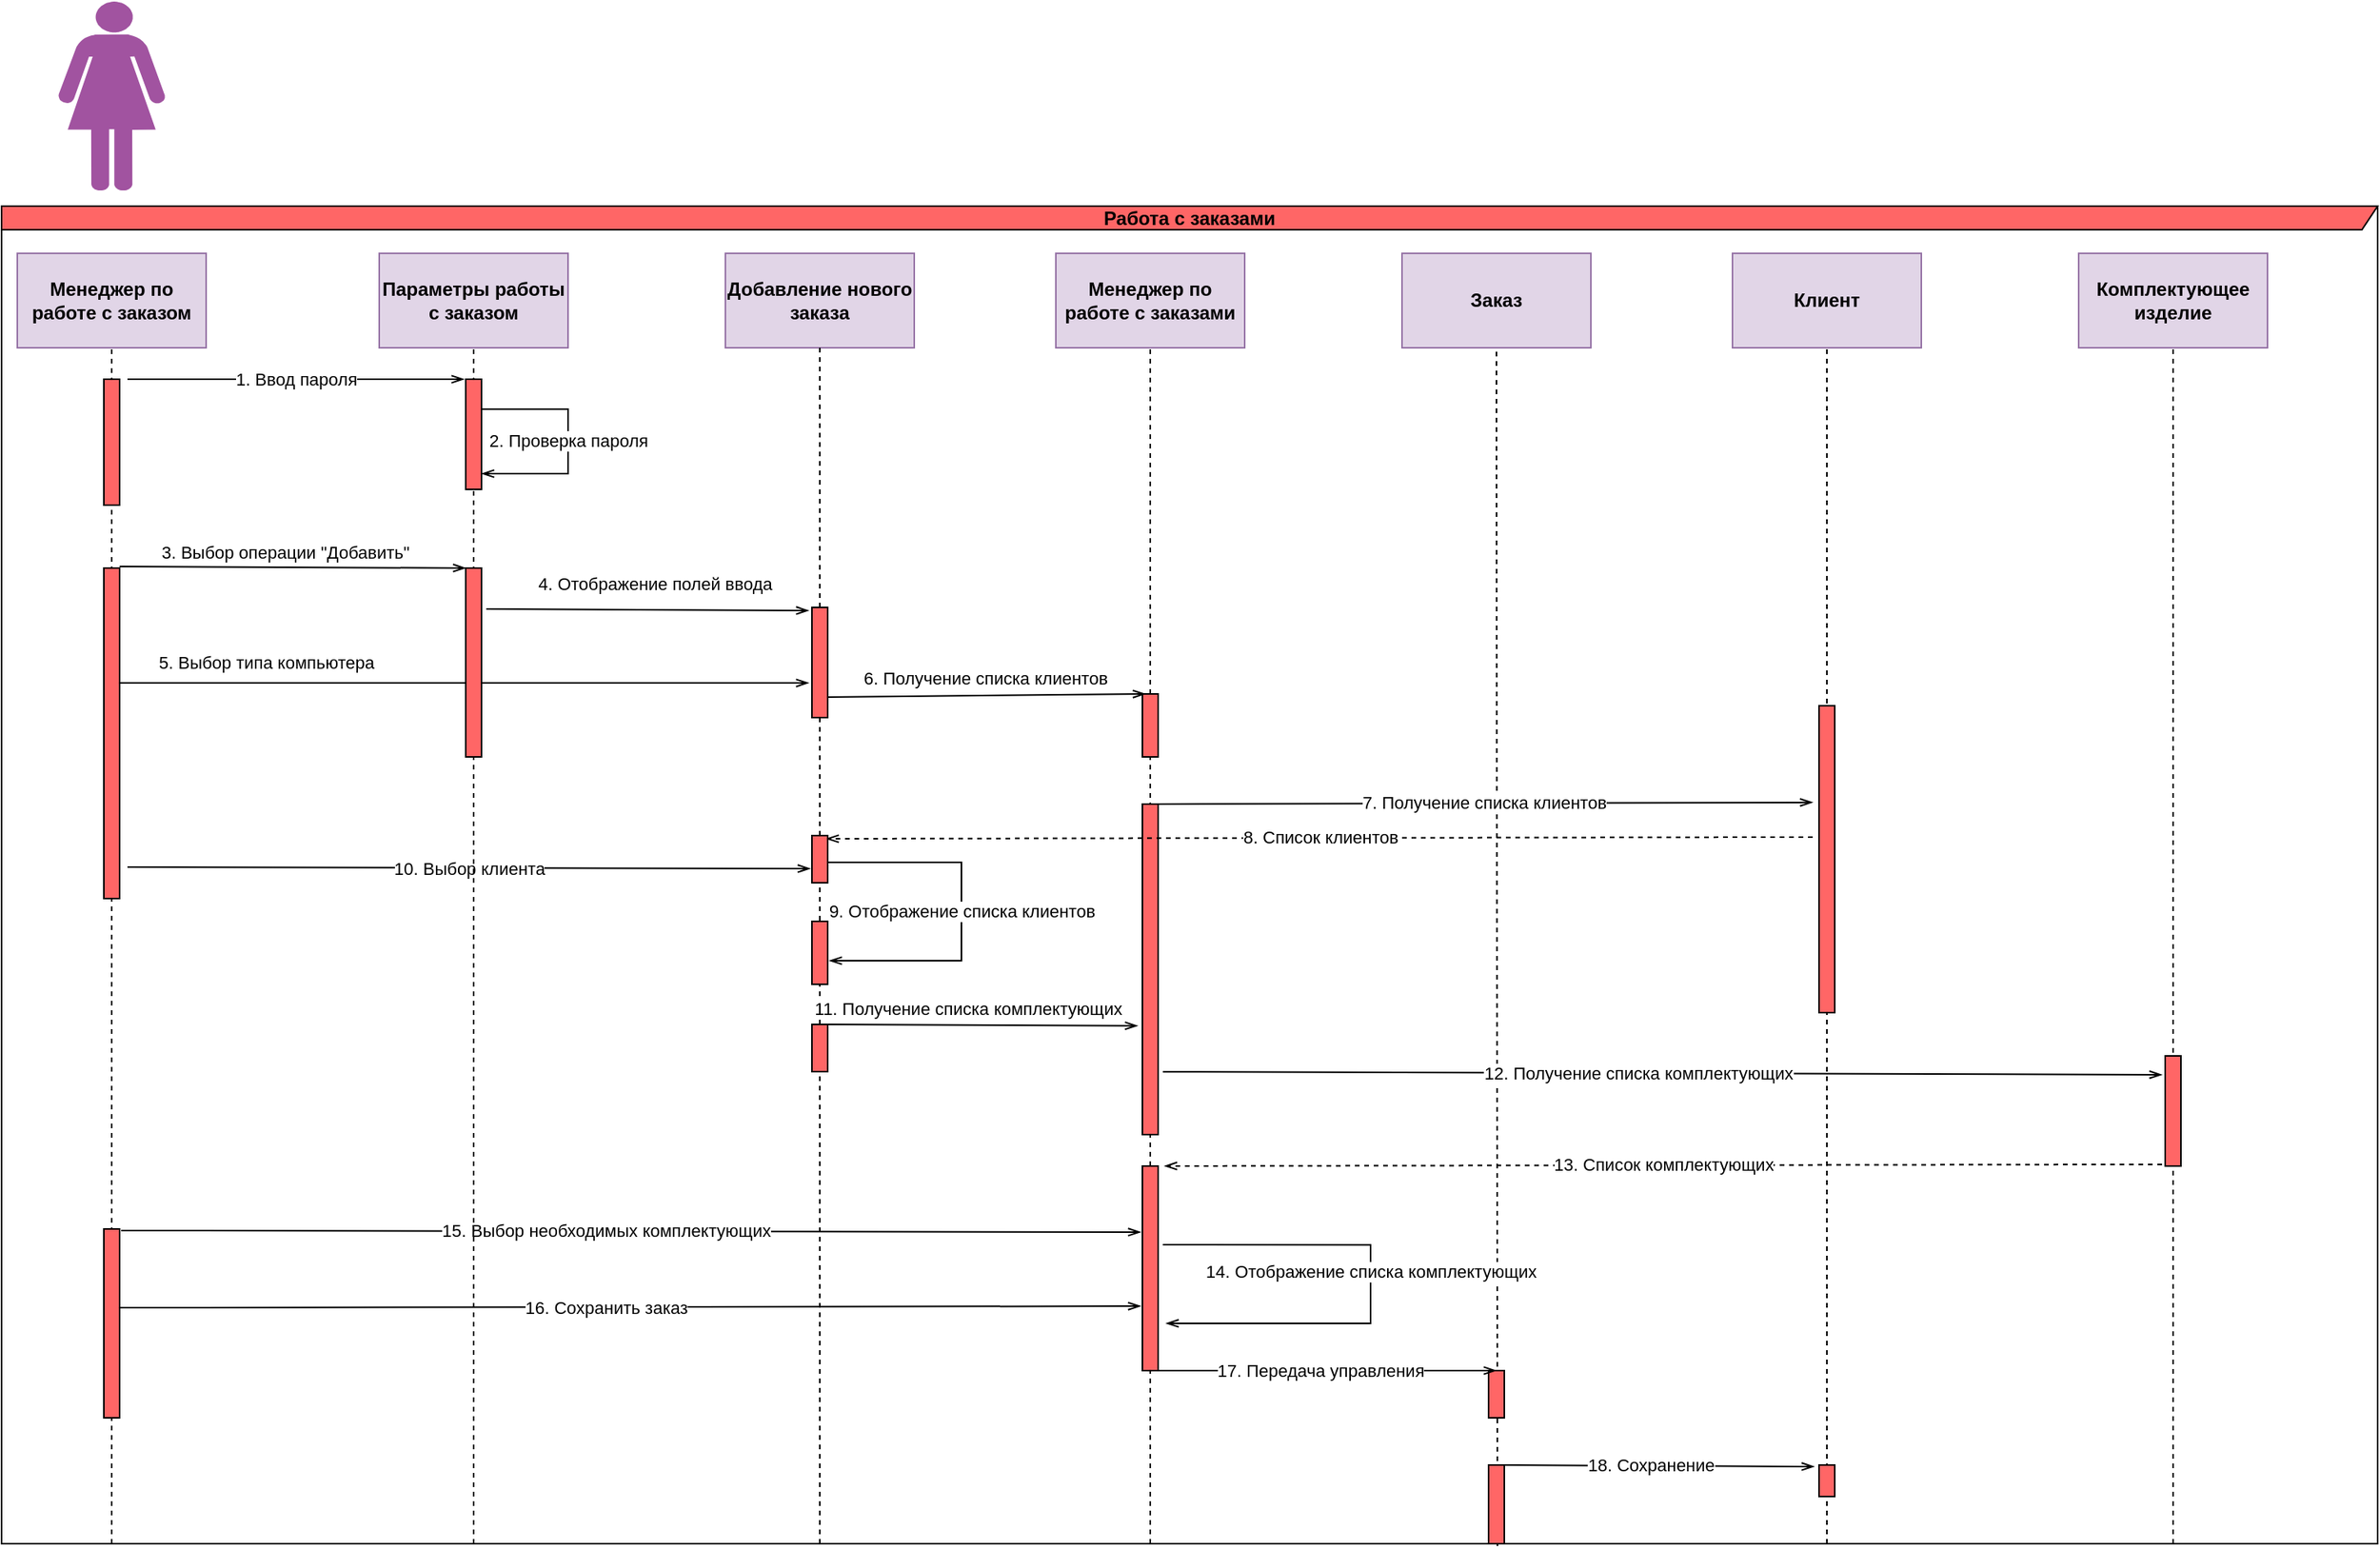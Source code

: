 <mxfile version="20.4.1" type="device"><diagram id="1GWQr3JWKTRiYV6C4vQl" name="�������� 1"><mxGraphModel dx="1406" dy="1946" grid="1" gridSize="10" guides="1" tooltips="1" connect="1" arrows="1" fold="1" page="1" pageScale="1" pageWidth="827" pageHeight="1169" math="0" shadow="0"><root><mxCell id="0"/><mxCell id="1" parent="0"/><mxCell id="h_8c_Pmkl-0vIUhuywOS-64" value="" style="endArrow=none;dashed=1;html=1;rounded=0;shadow=0;entryX=0.5;entryY=1;entryDx=0;entryDy=0;" parent="1" target="h_8c_Pmkl-0vIUhuywOS-3" edge="1"><mxGeometry width="50" height="50" relative="1" as="geometry"><mxPoint x="1480" y="940" as="sourcePoint"/><mxPoint x="1290" y="440" as="targetPoint"/></mxGeometry></mxCell><mxCell id="h_8c_Pmkl-0vIUhuywOS-63" value="" style="endArrow=none;dashed=1;html=1;rounded=0;shadow=0;entryX=0.5;entryY=1;entryDx=0;entryDy=0;" parent="1" target="h_8c_Pmkl-0vIUhuywOS-4" edge="1"><mxGeometry width="50" height="50" relative="1" as="geometry"><mxPoint x="1260" y="940" as="sourcePoint"/><mxPoint x="1170" y="280" as="targetPoint"/></mxGeometry></mxCell><mxCell id="h_8c_Pmkl-0vIUhuywOS-62" value="" style="endArrow=none;dashed=1;html=1;rounded=0;shadow=0;entryX=0.5;entryY=1;entryDx=0;entryDy=0;exitX=0.565;exitY=1.029;exitDx=0;exitDy=0;exitPerimeter=0;" parent="1" source="h_8c_Pmkl-0vIUhuywOS-34" target="h_8c_Pmkl-0vIUhuywOS-5" edge="1"><mxGeometry width="50" height="50" relative="1" as="geometry"><mxPoint x="1040" y="940" as="sourcePoint"/><mxPoint x="1170" y="390" as="targetPoint"/></mxGeometry></mxCell><mxCell id="h_8c_Pmkl-0vIUhuywOS-61" value="" style="endArrow=none;dashed=1;html=1;rounded=0;shadow=0;entryX=0.5;entryY=1;entryDx=0;entryDy=0;" parent="1" target="h_8c_Pmkl-0vIUhuywOS-6" edge="1"><mxGeometry width="50" height="50" relative="1" as="geometry"><mxPoint x="830" y="940" as="sourcePoint"/><mxPoint x="870" y="390" as="targetPoint"/></mxGeometry></mxCell><mxCell id="h_8c_Pmkl-0vIUhuywOS-58" value="" style="endArrow=none;dashed=1;html=1;rounded=0;shadow=0;entryX=0.5;entryY=1;entryDx=0;entryDy=0;startArrow=none;" parent="1" source="h_8c_Pmkl-0vIUhuywOS-30" target="h_8c_Pmkl-0vIUhuywOS-27" edge="1"><mxGeometry width="50" height="50" relative="1" as="geometry"><mxPoint x="620" y="940" as="sourcePoint"/><mxPoint x="620" y="415" as="targetPoint"/></mxGeometry></mxCell><mxCell id="h_8c_Pmkl-0vIUhuywOS-2" value="&lt;b&gt;Менеджер по работе с заказом&lt;/b&gt;" style="rounded=0;whiteSpace=wrap;html=1;fillColor=#e1d5e7;strokeColor=#9673a6;" parent="1" vertex="1"><mxGeometry x="110" y="120" width="120" height="60" as="geometry"/></mxCell><mxCell id="h_8c_Pmkl-0vIUhuywOS-3" value="&lt;b&gt;Комплектующее изделие&lt;/b&gt;" style="rounded=0;whiteSpace=wrap;html=1;fillColor=#e1d5e7;strokeColor=#9673a6;" parent="1" vertex="1"><mxGeometry x="1420" y="120" width="120" height="60" as="geometry"/></mxCell><mxCell id="h_8c_Pmkl-0vIUhuywOS-4" value="&lt;b&gt;Клиент&lt;/b&gt;" style="rounded=0;whiteSpace=wrap;html=1;fillColor=#e1d5e7;strokeColor=#9673a6;" parent="1" vertex="1"><mxGeometry x="1200" y="120" width="120" height="60" as="geometry"/></mxCell><mxCell id="h_8c_Pmkl-0vIUhuywOS-5" value="&lt;b&gt;Заказ&lt;/b&gt;" style="rounded=0;whiteSpace=wrap;html=1;fillColor=#e1d5e7;strokeColor=#9673a6;" parent="1" vertex="1"><mxGeometry x="990" y="120" width="120" height="60" as="geometry"/></mxCell><mxCell id="h_8c_Pmkl-0vIUhuywOS-6" value="&lt;b&gt;Менеджер по работе с заказами&lt;/b&gt;" style="rounded=0;whiteSpace=wrap;html=1;fillColor=#e1d5e7;strokeColor=#9673a6;" parent="1" vertex="1"><mxGeometry x="770" y="120" width="120" height="60" as="geometry"/></mxCell><mxCell id="h_8c_Pmkl-0vIUhuywOS-7" value="&lt;b&gt;Параметры работы с заказом&lt;/b&gt;" style="rounded=0;whiteSpace=wrap;html=1;fillColor=#e1d5e7;strokeColor=#9673a6;" parent="1" vertex="1"><mxGeometry x="340" y="120" width="120" height="60" as="geometry"/></mxCell><mxCell id="h_8c_Pmkl-0vIUhuywOS-8" value="&lt;b&gt;Добавление нового заказа&lt;/b&gt;" style="rounded=0;whiteSpace=wrap;html=1;fillColor=#e1d5e7;strokeColor=#9673a6;" parent="1" vertex="1"><mxGeometry x="560" y="120" width="120" height="60" as="geometry"/></mxCell><mxCell id="h_8c_Pmkl-0vIUhuywOS-15" value="1. Ввод пароля" style="endArrow=openThin;endFill=0;html=1;rounded=0;entryX=-0.1;entryY=0;entryDx=0;entryDy=0;entryPerimeter=0;" parent="1" target="h_8c_Pmkl-0vIUhuywOS-12" edge="1"><mxGeometry width="160" relative="1" as="geometry"><mxPoint x="180" y="200" as="sourcePoint"/><mxPoint x="390" y="200" as="targetPoint"/></mxGeometry></mxCell><mxCell id="h_8c_Pmkl-0vIUhuywOS-16" value="3. Выбор операции &quot;Добавить&quot;" style="endArrow=openThin;endFill=0;html=1;rounded=0;" parent="1" target="h_8c_Pmkl-0vIUhuywOS-14" edge="1"><mxGeometry x="-0.046" y="9" width="160" relative="1" as="geometry"><mxPoint x="175" y="319" as="sourcePoint"/><mxPoint x="380" y="320" as="targetPoint"/><mxPoint as="offset"/></mxGeometry></mxCell><mxCell id="h_8c_Pmkl-0vIUhuywOS-17" value="2. Проверка пароля" style="endArrow=openThin;endFill=0;html=1;rounded=0;edgeStyle=orthogonalEdgeStyle;exitX=0.9;exitY=0.271;exitDx=0;exitDy=0;exitPerimeter=0;" parent="1" source="h_8c_Pmkl-0vIUhuywOS-12" target="h_8c_Pmkl-0vIUhuywOS-12" edge="1"><mxGeometry width="160" relative="1" as="geometry"><mxPoint x="414" y="220" as="sourcePoint"/><mxPoint x="624" y="220" as="targetPoint"/><Array as="points"><mxPoint x="460" y="219"/><mxPoint x="460" y="260"/></Array></mxGeometry></mxCell><mxCell id="h_8c_Pmkl-0vIUhuywOS-19" value="4. Отображение полей ввода" style="endArrow=openThin;endFill=0;html=1;rounded=0;entryX=-0.2;entryY=0.029;entryDx=0;entryDy=0;entryPerimeter=0;exitX=1.3;exitY=0.217;exitDx=0;exitDy=0;exitPerimeter=0;" parent="1" source="h_8c_Pmkl-0vIUhuywOS-14" target="h_8c_Pmkl-0vIUhuywOS-18" edge="1"><mxGeometry x="0.041" y="17" width="160" relative="1" as="geometry"><mxPoint x="411" y="345" as="sourcePoint"/><mxPoint x="625" y="345" as="targetPoint"/><mxPoint as="offset"/></mxGeometry></mxCell><mxCell id="h_8c_Pmkl-0vIUhuywOS-20" value="5. Выбор типа компьютера" style="endArrow=openThin;endFill=0;html=1;rounded=0;entryX=-0.2;entryY=0.686;entryDx=0;entryDy=0;entryPerimeter=0;" parent="1" source="h_8c_Pmkl-0vIUhuywOS-13" target="h_8c_Pmkl-0vIUhuywOS-18" edge="1"><mxGeometry x="-0.576" y="13" width="160" relative="1" as="geometry"><mxPoint x="240" y="390" as="sourcePoint"/><mxPoint x="610" y="390" as="targetPoint"/><mxPoint as="offset"/></mxGeometry></mxCell><mxCell id="h_8c_Pmkl-0vIUhuywOS-21" value="" style="html=1;points=[];perimeter=orthogonalPerimeter;fillColor=#FF6666;" parent="1" vertex="1"><mxGeometry x="825" y="400" width="10" height="40" as="geometry"/></mxCell><mxCell id="h_8c_Pmkl-0vIUhuywOS-22" value="6. Получение списка клиентов" style="endArrow=openThin;endFill=0;html=1;rounded=0;exitX=0.9;exitY=0.814;exitDx=0;exitDy=0;exitPerimeter=0;entryX=0.2;entryY=0;entryDx=0;entryDy=0;entryPerimeter=0;" parent="1" source="h_8c_Pmkl-0vIUhuywOS-18" target="h_8c_Pmkl-0vIUhuywOS-21" edge="1"><mxGeometry x="-0.004" y="11" width="160" relative="1" as="geometry"><mxPoint x="600" y="379.5" as="sourcePoint"/><mxPoint x="820" y="400" as="targetPoint"/><mxPoint as="offset"/></mxGeometry></mxCell><mxCell id="h_8c_Pmkl-0vIUhuywOS-24" value="" style="html=1;points=[];perimeter=orthogonalPerimeter;fillColor=#FF6666;" parent="1" vertex="1"><mxGeometry x="825" y="470" width="10" height="210" as="geometry"/></mxCell><mxCell id="h_8c_Pmkl-0vIUhuywOS-25" value="" style="html=1;points=[];perimeter=orthogonalPerimeter;fillColor=#FF6666;" parent="1" vertex="1"><mxGeometry x="1255" y="407.5" width="10" height="195" as="geometry"/></mxCell><mxCell id="h_8c_Pmkl-0vIUhuywOS-26" value="7. Получение списка клиентов" style="endArrow=openThin;endFill=0;html=1;rounded=0;exitX=0.8;exitY=0;exitDx=0;exitDy=0;exitPerimeter=0;entryX=-0.4;entryY=0.315;entryDx=0;entryDy=0;entryPerimeter=0;" parent="1" source="h_8c_Pmkl-0vIUhuywOS-24" target="h_8c_Pmkl-0vIUhuywOS-25" edge="1"><mxGeometry width="160" relative="1" as="geometry"><mxPoint x="835" y="481.98" as="sourcePoint"/><mxPoint x="1250" y="470" as="targetPoint"/></mxGeometry></mxCell><mxCell id="h_8c_Pmkl-0vIUhuywOS-29" value="" style="html=1;points=[];perimeter=orthogonalPerimeter;fillColor=#FF6666;" parent="1" vertex="1"><mxGeometry x="615" y="544.5" width="10" height="40" as="geometry"/></mxCell><mxCell id="h_8c_Pmkl-0vIUhuywOS-33" value="" style="html=1;points=[];perimeter=orthogonalPerimeter;fillColor=#FF6666;" parent="1" vertex="1"><mxGeometry x="825" y="700" width="10" height="130" as="geometry"/></mxCell><mxCell id="h_8c_Pmkl-0vIUhuywOS-34" value="" style="html=1;points=[];perimeter=orthogonalPerimeter;fillColor=#FF6666;" parent="1" vertex="1"><mxGeometry x="1045" y="890" width="10" height="50" as="geometry"/></mxCell><mxCell id="h_8c_Pmkl-0vIUhuywOS-35" value="" style="html=1;points=[];perimeter=orthogonalPerimeter;fillColor=#FF6666;" parent="1" vertex="1"><mxGeometry x="1045" y="830" width="10" height="30" as="geometry"/></mxCell><mxCell id="h_8c_Pmkl-0vIUhuywOS-38" value="" style="html=1;points=[];perimeter=orthogonalPerimeter;fillColor=#FF6666;" parent="1" vertex="1"><mxGeometry x="1255" y="890" width="10" height="20" as="geometry"/></mxCell><mxCell id="h_8c_Pmkl-0vIUhuywOS-39" value="" style="html=1;points=[];perimeter=orthogonalPerimeter;fillColor=#FF6666;" parent="1" vertex="1"><mxGeometry x="1475" y="630" width="10" height="70" as="geometry"/></mxCell><mxCell id="h_8c_Pmkl-0vIUhuywOS-40" value="8. Список клиентов" style="endArrow=openThin;endFill=0;html=1;rounded=0;entryX=0.9;entryY=0.067;entryDx=0;entryDy=0;entryPerimeter=0;exitX=-0.4;exitY=0.428;exitDx=0;exitDy=0;exitPerimeter=0;dashed=1;" parent="1" source="h_8c_Pmkl-0vIUhuywOS-25" target="h_8c_Pmkl-0vIUhuywOS-27" edge="1"><mxGeometry width="160" relative="1" as="geometry"><mxPoint x="1250" y="492" as="sourcePoint"/><mxPoint x="1167" y="529" as="targetPoint"/></mxGeometry></mxCell><mxCell id="h_8c_Pmkl-0vIUhuywOS-42" value="9. Отображение списка клиентов" style="endArrow=openThin;endFill=0;html=1;rounded=0;exitX=1;exitY=0.567;exitDx=0;exitDy=0;exitPerimeter=0;edgeStyle=orthogonalEdgeStyle;entryX=1.1;entryY=0.625;entryDx=0;entryDy=0;entryPerimeter=0;" parent="1" source="h_8c_Pmkl-0vIUhuywOS-27" target="h_8c_Pmkl-0vIUhuywOS-29" edge="1"><mxGeometry width="160" relative="1" as="geometry"><mxPoint x="650" y="505.54" as="sourcePoint"/><mxPoint x="770" y="550" as="targetPoint"/><Array as="points"><mxPoint x="710" y="507"/><mxPoint x="710" y="570"/></Array></mxGeometry></mxCell><mxCell id="h_8c_Pmkl-0vIUhuywOS-43" value="10. Выбор клиента" style="endArrow=openThin;endFill=0;html=1;rounded=0;exitX=1.5;exitY=0.905;exitDx=0;exitDy=0;exitPerimeter=0;entryX=-0.1;entryY=0.7;entryDx=0;entryDy=0;entryPerimeter=0;" parent="1" source="h_8c_Pmkl-0vIUhuywOS-13" target="h_8c_Pmkl-0vIUhuywOS-27" edge="1"><mxGeometry width="160" relative="1" as="geometry"><mxPoint x="190" y="511.07" as="sourcePoint"/><mxPoint x="610" y="510" as="targetPoint"/></mxGeometry></mxCell><mxCell id="h_8c_Pmkl-0vIUhuywOS-44" value="11. Получение списка комплектующих" style="endArrow=openThin;endFill=0;html=1;rounded=0;exitX=1;exitY=0;exitDx=0;exitDy=0;exitPerimeter=0;entryX=-0.3;entryY=0.671;entryDx=0;entryDy=0;entryPerimeter=0;" parent="1" source="h_8c_Pmkl-0vIUhuywOS-30" target="h_8c_Pmkl-0vIUhuywOS-24" edge="1"><mxGeometry x="-0.101" y="10" width="160" relative="1" as="geometry"><mxPoint x="680" y="603.57" as="sourcePoint"/><mxPoint x="820" y="610" as="targetPoint"/><mxPoint as="offset"/></mxGeometry></mxCell><mxCell id="h_8c_Pmkl-0vIUhuywOS-45" value="12. Получение списка комплектующих" style="endArrow=openThin;endFill=0;html=1;rounded=0;exitX=1.3;exitY=0.81;exitDx=0;exitDy=0;exitPerimeter=0;entryX=-0.2;entryY=0.171;entryDx=0;entryDy=0;entryPerimeter=0;" parent="1" source="h_8c_Pmkl-0vIUhuywOS-24" target="h_8c_Pmkl-0vIUhuywOS-39" edge="1"><mxGeometry x="-0.048" width="160" relative="1" as="geometry"><mxPoint x="1000" y="640" as="sourcePoint"/><mxPoint x="1470" y="640" as="targetPoint"/><mxPoint as="offset"/></mxGeometry></mxCell><mxCell id="h_8c_Pmkl-0vIUhuywOS-46" value="13. Список комплектующих" style="endArrow=openThin;endFill=0;html=1;rounded=0;entryX=1.4;entryY=0;entryDx=0;entryDy=0;entryPerimeter=0;exitX=-0.2;exitY=0.985;exitDx=0;exitDy=0;exitPerimeter=0;dashed=1;" parent="1" source="h_8c_Pmkl-0vIUhuywOS-39" target="h_8c_Pmkl-0vIUhuywOS-33" edge="1"><mxGeometry width="160" relative="1" as="geometry"><mxPoint x="1457" y="720" as="sourcePoint"/><mxPoint x="840" y="721.05" as="targetPoint"/></mxGeometry></mxCell><mxCell id="h_8c_Pmkl-0vIUhuywOS-48" value="14. Отображение списка комплектующих" style="endArrow=openThin;endFill=0;html=1;rounded=0;exitX=1.3;exitY=0.385;exitDx=0;exitDy=0;exitPerimeter=0;edgeStyle=orthogonalEdgeStyle;entryX=1.5;entryY=0.769;entryDx=0;entryDy=0;entryPerimeter=0;" parent="1" source="h_8c_Pmkl-0vIUhuywOS-33" target="h_8c_Pmkl-0vIUhuywOS-33" edge="1"><mxGeometry x="-0.048" width="160" relative="1" as="geometry"><mxPoint x="870" y="750.0" as="sourcePoint"/><mxPoint x="838" y="800" as="targetPoint"/><mxPoint as="offset"/><Array as="points"><mxPoint x="970" y="750"/><mxPoint x="970" y="800"/></Array></mxGeometry></mxCell><mxCell id="h_8c_Pmkl-0vIUhuywOS-49" value="16. Сохранить заказ" style="endArrow=openThin;endFill=0;html=1;rounded=0;exitX=1;exitY=0.417;exitDx=0;exitDy=0;exitPerimeter=0;entryX=-0.1;entryY=0.685;entryDx=0;entryDy=0;entryPerimeter=0;" parent="1" source="h_8c_Pmkl-0vIUhuywOS-32" target="h_8c_Pmkl-0vIUhuywOS-33" edge="1"><mxGeometry x="-0.048" width="160" relative="1" as="geometry"><mxPoint x="590" y="828.13" as="sourcePoint"/><mxPoint x="820" y="790" as="targetPoint"/><mxPoint as="offset"/></mxGeometry></mxCell><mxCell id="h_8c_Pmkl-0vIUhuywOS-50" value="15. Выбор необходимых комплектующих" style="endArrow=openThin;endFill=0;html=1;rounded=0;exitX=1.1;exitY=0.008;exitDx=0;exitDy=0;exitPerimeter=0;entryX=-0.1;entryY=0.323;entryDx=0;entryDy=0;entryPerimeter=0;" parent="1" source="h_8c_Pmkl-0vIUhuywOS-32" target="h_8c_Pmkl-0vIUhuywOS-33" edge="1"><mxGeometry x="-0.048" width="160" relative="1" as="geometry"><mxPoint x="195" y="740.0" as="sourcePoint"/><mxPoint x="820" y="742" as="targetPoint"/><mxPoint as="offset"/></mxGeometry></mxCell><mxCell id="h_8c_Pmkl-0vIUhuywOS-51" value="17. Передача управления" style="endArrow=openThin;endFill=0;html=1;rounded=0;exitX=1;exitY=1;exitDx=0;exitDy=0;exitPerimeter=0;entryX=0.5;entryY=0;entryDx=0;entryDy=0;entryPerimeter=0;" parent="1" source="h_8c_Pmkl-0vIUhuywOS-33" target="h_8c_Pmkl-0vIUhuywOS-35" edge="1"><mxGeometry x="-0.048" width="160" relative="1" as="geometry"><mxPoint x="870" y="828.13" as="sourcePoint"/><mxPoint x="1040" y="830" as="targetPoint"/><mxPoint as="offset"/></mxGeometry></mxCell><mxCell id="h_8c_Pmkl-0vIUhuywOS-52" value="18. Сохранение" style="endArrow=openThin;endFill=0;html=1;rounded=0;exitX=0.9;exitY=0;exitDx=0;exitDy=0;exitPerimeter=0;entryX=-0.3;entryY=0.05;entryDx=0;entryDy=0;entryPerimeter=0;" parent="1" source="h_8c_Pmkl-0vIUhuywOS-34" target="h_8c_Pmkl-0vIUhuywOS-38" edge="1"><mxGeometry x="-0.048" width="160" relative="1" as="geometry"><mxPoint x="1090" y="899.5" as="sourcePoint"/><mxPoint x="1305" y="899.5" as="targetPoint"/><mxPoint as="offset"/></mxGeometry></mxCell><mxCell id="h_8c_Pmkl-0vIUhuywOS-53" value="" style="verticalLabelPosition=bottom;sketch=0;html=1;fillColor=#A153A0;verticalAlign=top;align=center;pointerEvents=1;shape=mxgraph.cisco_safe.design.actor_1;" parent="1" vertex="1"><mxGeometry x="136.25" y="-40" width="67.5" height="120" as="geometry"/></mxCell><mxCell id="h_8c_Pmkl-0vIUhuywOS-54" value="" style="endArrow=none;dashed=1;html=1;rounded=0;entryX=0.5;entryY=1;entryDx=0;entryDy=0;shadow=0;" parent="1" target="h_8c_Pmkl-0vIUhuywOS-2" edge="1"><mxGeometry width="50" height="50" relative="1" as="geometry"><mxPoint x="170" y="940" as="sourcePoint"/><mxPoint x="175" y="180" as="targetPoint"/><Array as="points"/></mxGeometry></mxCell><mxCell id="h_8c_Pmkl-0vIUhuywOS-10" value="" style="html=1;points=[];perimeter=orthogonalPerimeter;fillColor=#FF6666;" parent="1" vertex="1"><mxGeometry x="165" y="200" width="10" height="80" as="geometry"/></mxCell><mxCell id="h_8c_Pmkl-0vIUhuywOS-13" value="" style="html=1;points=[];perimeter=orthogonalPerimeter;fillColor=#FF6666;" parent="1" vertex="1"><mxGeometry x="165" y="320" width="10" height="210" as="geometry"/></mxCell><mxCell id="h_8c_Pmkl-0vIUhuywOS-55" value="" style="endArrow=none;dashed=1;html=1;rounded=0;shadow=0;entryX=0.5;entryY=1;entryDx=0;entryDy=0;" parent="1" target="h_8c_Pmkl-0vIUhuywOS-7" edge="1"><mxGeometry width="50" height="50" relative="1" as="geometry"><mxPoint x="400" y="940" as="sourcePoint"/><mxPoint x="540" y="390" as="targetPoint"/><Array as="points"/></mxGeometry></mxCell><mxCell id="h_8c_Pmkl-0vIUhuywOS-32" value="" style="html=1;points=[];perimeter=orthogonalPerimeter;fillColor=#FF6666;" parent="1" vertex="1"><mxGeometry x="165" y="740" width="10" height="120" as="geometry"/></mxCell><mxCell id="h_8c_Pmkl-0vIUhuywOS-12" value="" style="html=1;points=[];perimeter=orthogonalPerimeter;fillColor=#FF6666;" parent="1" vertex="1"><mxGeometry x="395" y="200" width="10" height="70" as="geometry"/></mxCell><mxCell id="h_8c_Pmkl-0vIUhuywOS-14" value="" style="html=1;points=[];perimeter=orthogonalPerimeter;fillColor=#FF6666;" parent="1" vertex="1"><mxGeometry x="395" y="320" width="10" height="120" as="geometry"/></mxCell><mxCell id="h_8c_Pmkl-0vIUhuywOS-56" value="" style="endArrow=none;dashed=1;html=1;rounded=0;shadow=0;entryX=0.5;entryY=1;entryDx=0;entryDy=0;startArrow=none;" parent="1" source="h_8c_Pmkl-0vIUhuywOS-18" target="h_8c_Pmkl-0vIUhuywOS-8" edge="1"><mxGeometry width="50" height="50" relative="1" as="geometry"><mxPoint x="620" y="940" as="sourcePoint"/><mxPoint x="660" y="390" as="targetPoint"/></mxGeometry></mxCell><mxCell id="h_8c_Pmkl-0vIUhuywOS-18" value="" style="html=1;points=[];perimeter=orthogonalPerimeter;fillColor=#FF6666;" parent="1" vertex="1"><mxGeometry x="615" y="345" width="10" height="70" as="geometry"/></mxCell><mxCell id="h_8c_Pmkl-0vIUhuywOS-57" value="" style="endArrow=none;dashed=1;html=1;rounded=0;shadow=0;entryX=0.5;entryY=1;entryDx=0;entryDy=0;startArrow=none;" parent="1" source="h_8c_Pmkl-0vIUhuywOS-27" target="h_8c_Pmkl-0vIUhuywOS-18" edge="1"><mxGeometry width="50" height="50" relative="1" as="geometry"><mxPoint x="620" y="940" as="sourcePoint"/><mxPoint x="620" y="180" as="targetPoint"/></mxGeometry></mxCell><mxCell id="h_8c_Pmkl-0vIUhuywOS-27" value="" style="html=1;points=[];perimeter=orthogonalPerimeter;fillColor=#FF6666;" parent="1" vertex="1"><mxGeometry x="615" y="490" width="10" height="30" as="geometry"/></mxCell><mxCell id="h_8c_Pmkl-0vIUhuywOS-30" value="" style="html=1;points=[];perimeter=orthogonalPerimeter;fillColor=#FF6666;" parent="1" vertex="1"><mxGeometry x="615" y="610" width="10" height="30" as="geometry"/></mxCell><mxCell id="h_8c_Pmkl-0vIUhuywOS-60" value="" style="endArrow=none;dashed=1;html=1;rounded=0;shadow=0;entryX=0.5;entryY=1;entryDx=0;entryDy=0;" parent="1" target="h_8c_Pmkl-0vIUhuywOS-30" edge="1"><mxGeometry width="50" height="50" relative="1" as="geometry"><mxPoint x="620" y="940" as="sourcePoint"/><mxPoint x="620" y="520" as="targetPoint"/></mxGeometry></mxCell><mxCell id="h_8c_Pmkl-0vIUhuywOS-65" value="&lt;b&gt;Работа с заказами&lt;/b&gt;" style="shape=umlFrame;whiteSpace=wrap;html=1;fillColor=#FF6666;width=1510;height=15;" parent="1" vertex="1"><mxGeometry x="100" y="90" width="1510" height="850" as="geometry"/></mxCell></root></mxGraphModel></diagram></mxfile>